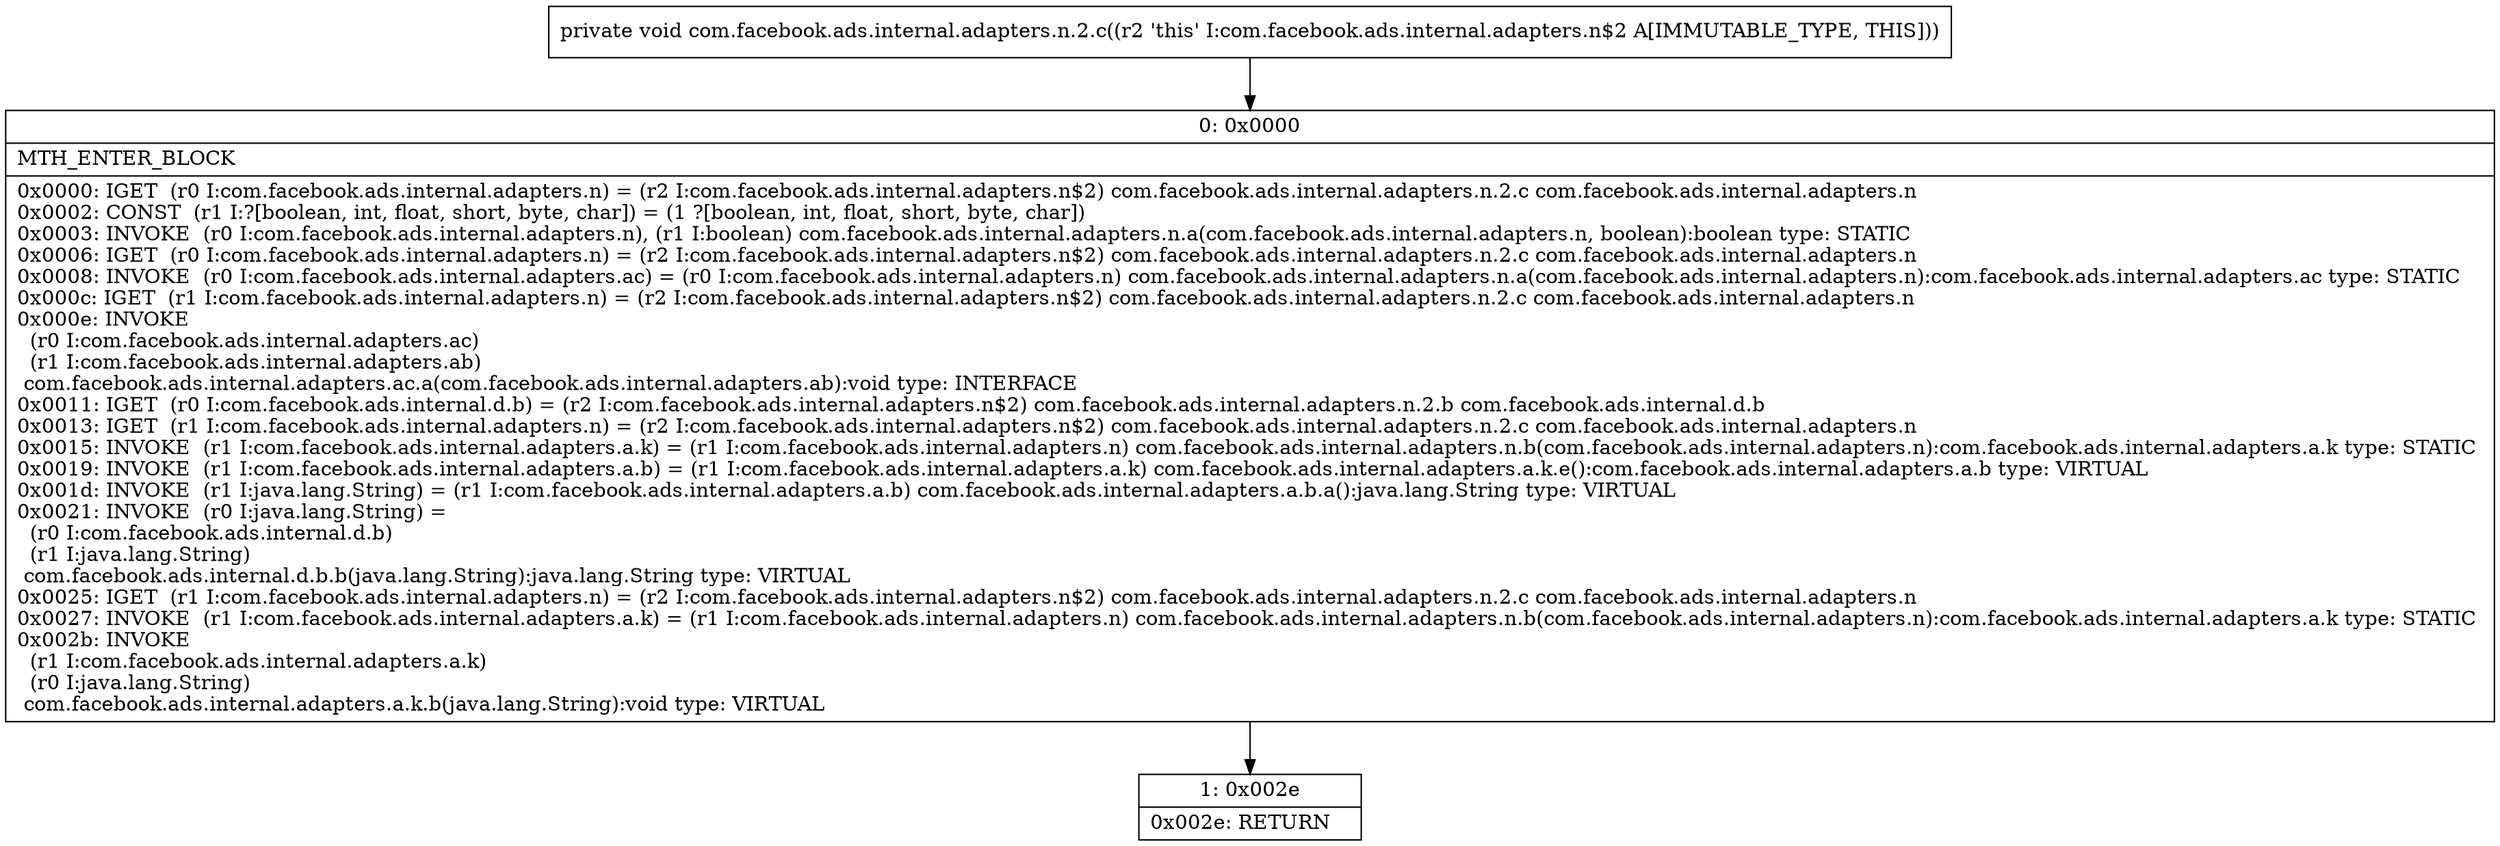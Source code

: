 digraph "CFG forcom.facebook.ads.internal.adapters.n.2.c()V" {
Node_0 [shape=record,label="{0\:\ 0x0000|MTH_ENTER_BLOCK\l|0x0000: IGET  (r0 I:com.facebook.ads.internal.adapters.n) = (r2 I:com.facebook.ads.internal.adapters.n$2) com.facebook.ads.internal.adapters.n.2.c com.facebook.ads.internal.adapters.n \l0x0002: CONST  (r1 I:?[boolean, int, float, short, byte, char]) = (1 ?[boolean, int, float, short, byte, char]) \l0x0003: INVOKE  (r0 I:com.facebook.ads.internal.adapters.n), (r1 I:boolean) com.facebook.ads.internal.adapters.n.a(com.facebook.ads.internal.adapters.n, boolean):boolean type: STATIC \l0x0006: IGET  (r0 I:com.facebook.ads.internal.adapters.n) = (r2 I:com.facebook.ads.internal.adapters.n$2) com.facebook.ads.internal.adapters.n.2.c com.facebook.ads.internal.adapters.n \l0x0008: INVOKE  (r0 I:com.facebook.ads.internal.adapters.ac) = (r0 I:com.facebook.ads.internal.adapters.n) com.facebook.ads.internal.adapters.n.a(com.facebook.ads.internal.adapters.n):com.facebook.ads.internal.adapters.ac type: STATIC \l0x000c: IGET  (r1 I:com.facebook.ads.internal.adapters.n) = (r2 I:com.facebook.ads.internal.adapters.n$2) com.facebook.ads.internal.adapters.n.2.c com.facebook.ads.internal.adapters.n \l0x000e: INVOKE  \l  (r0 I:com.facebook.ads.internal.adapters.ac)\l  (r1 I:com.facebook.ads.internal.adapters.ab)\l com.facebook.ads.internal.adapters.ac.a(com.facebook.ads.internal.adapters.ab):void type: INTERFACE \l0x0011: IGET  (r0 I:com.facebook.ads.internal.d.b) = (r2 I:com.facebook.ads.internal.adapters.n$2) com.facebook.ads.internal.adapters.n.2.b com.facebook.ads.internal.d.b \l0x0013: IGET  (r1 I:com.facebook.ads.internal.adapters.n) = (r2 I:com.facebook.ads.internal.adapters.n$2) com.facebook.ads.internal.adapters.n.2.c com.facebook.ads.internal.adapters.n \l0x0015: INVOKE  (r1 I:com.facebook.ads.internal.adapters.a.k) = (r1 I:com.facebook.ads.internal.adapters.n) com.facebook.ads.internal.adapters.n.b(com.facebook.ads.internal.adapters.n):com.facebook.ads.internal.adapters.a.k type: STATIC \l0x0019: INVOKE  (r1 I:com.facebook.ads.internal.adapters.a.b) = (r1 I:com.facebook.ads.internal.adapters.a.k) com.facebook.ads.internal.adapters.a.k.e():com.facebook.ads.internal.adapters.a.b type: VIRTUAL \l0x001d: INVOKE  (r1 I:java.lang.String) = (r1 I:com.facebook.ads.internal.adapters.a.b) com.facebook.ads.internal.adapters.a.b.a():java.lang.String type: VIRTUAL \l0x0021: INVOKE  (r0 I:java.lang.String) = \l  (r0 I:com.facebook.ads.internal.d.b)\l  (r1 I:java.lang.String)\l com.facebook.ads.internal.d.b.b(java.lang.String):java.lang.String type: VIRTUAL \l0x0025: IGET  (r1 I:com.facebook.ads.internal.adapters.n) = (r2 I:com.facebook.ads.internal.adapters.n$2) com.facebook.ads.internal.adapters.n.2.c com.facebook.ads.internal.adapters.n \l0x0027: INVOKE  (r1 I:com.facebook.ads.internal.adapters.a.k) = (r1 I:com.facebook.ads.internal.adapters.n) com.facebook.ads.internal.adapters.n.b(com.facebook.ads.internal.adapters.n):com.facebook.ads.internal.adapters.a.k type: STATIC \l0x002b: INVOKE  \l  (r1 I:com.facebook.ads.internal.adapters.a.k)\l  (r0 I:java.lang.String)\l com.facebook.ads.internal.adapters.a.k.b(java.lang.String):void type: VIRTUAL \l}"];
Node_1 [shape=record,label="{1\:\ 0x002e|0x002e: RETURN   \l}"];
MethodNode[shape=record,label="{private void com.facebook.ads.internal.adapters.n.2.c((r2 'this' I:com.facebook.ads.internal.adapters.n$2 A[IMMUTABLE_TYPE, THIS])) }"];
MethodNode -> Node_0;
Node_0 -> Node_1;
}

